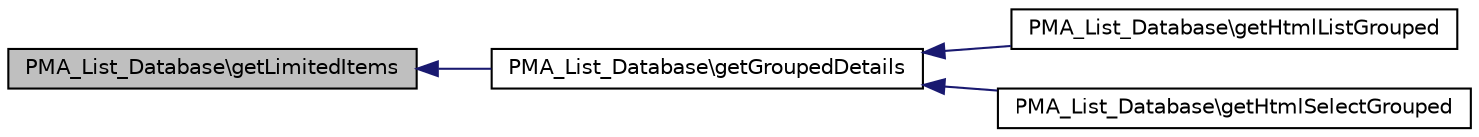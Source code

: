 digraph G
{
  edge [fontname="Helvetica",fontsize="10",labelfontname="Helvetica",labelfontsize="10"];
  node [fontname="Helvetica",fontsize="10",shape=record];
  rankdir="LR";
  Node1 [label="PMA_List_Database\\getLimitedItems",height=0.2,width=0.4,color="black", fillcolor="grey75", style="filled" fontcolor="black"];
  Node1 -> Node2 [dir="back",color="midnightblue",fontsize="10",style="solid",fontname="Helvetica"];
  Node2 [label="PMA_List_Database\\getGroupedDetails",height=0.2,width=0.4,color="black", fillcolor="white", style="filled",URL="$classPMA__List__Database.html#a533874038525e37fa4ae22694f39fe61",tooltip="returns array with dbs grouped with extended infos"];
  Node2 -> Node3 [dir="back",color="midnightblue",fontsize="10",style="solid",fontname="Helvetica"];
  Node3 [label="PMA_List_Database\\getHtmlListGrouped",height=0.2,width=0.4,color="black", fillcolor="white", style="filled",URL="$classPMA__List__Database.html#a7bdea9aa5ef0e7c9033893aab4f1e6bd",tooltip="returns html code for list with dbs"];
  Node2 -> Node4 [dir="back",color="midnightblue",fontsize="10",style="solid",fontname="Helvetica"];
  Node4 [label="PMA_List_Database\\getHtmlSelectGrouped",height=0.2,width=0.4,color="black", fillcolor="white", style="filled",URL="$classPMA__List__Database.html#a40d67e11c09326f19302fa5fbc2a7934",tooltip="returns html code for select form element with dbs"];
}
